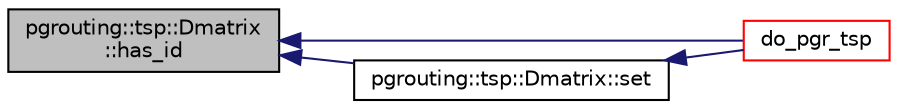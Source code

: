 digraph "pgrouting::tsp::Dmatrix::has_id"
{
  edge [fontname="Helvetica",fontsize="10",labelfontname="Helvetica",labelfontsize="10"];
  node [fontname="Helvetica",fontsize="10",shape=record];
  rankdir="LR";
  Node55 [label="pgrouting::tsp::Dmatrix\l::has_id",height=0.2,width=0.4,color="black", fillcolor="grey75", style="filled", fontcolor="black"];
  Node55 -> Node56 [dir="back",color="midnightblue",fontsize="10",style="solid",fontname="Helvetica"];
  Node56 [label="do_pgr_tsp",height=0.2,width=0.4,color="red", fillcolor="white", style="filled",URL="$TSP__driver_8h.html#af0938bea88cf9303e4085f0b6cb2ec29"];
  Node55 -> Node59 [dir="back",color="midnightblue",fontsize="10",style="solid",fontname="Helvetica"];
  Node59 [label="pgrouting::tsp::Dmatrix::set",height=0.2,width=0.4,color="black", fillcolor="white", style="filled",URL="$classpgrouting_1_1tsp_1_1Dmatrix.html#a3d6d1e3ab8f331daa6208385d60eb5e0",tooltip="sets a special value for the distance(i,j) "];
  Node59 -> Node56 [dir="back",color="midnightblue",fontsize="10",style="solid",fontname="Helvetica"];
}
